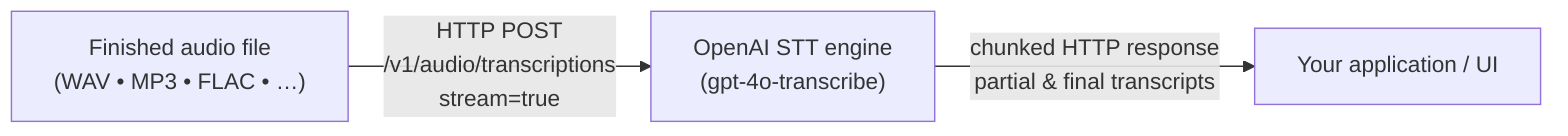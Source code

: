 flowchart LR
    A["Finished audio file<br/>(WAV • MP3 • FLAC • …)"]
    B["OpenAI STT engine<br/>(gpt-4o-transcribe)"]
    C["Your application / UI"]

    A -->|HTTP POST<br/>/v1/audio/transcriptions<br/>stream=true| B
    B -->|chunked HTTP response<br/>partial & final transcripts| C